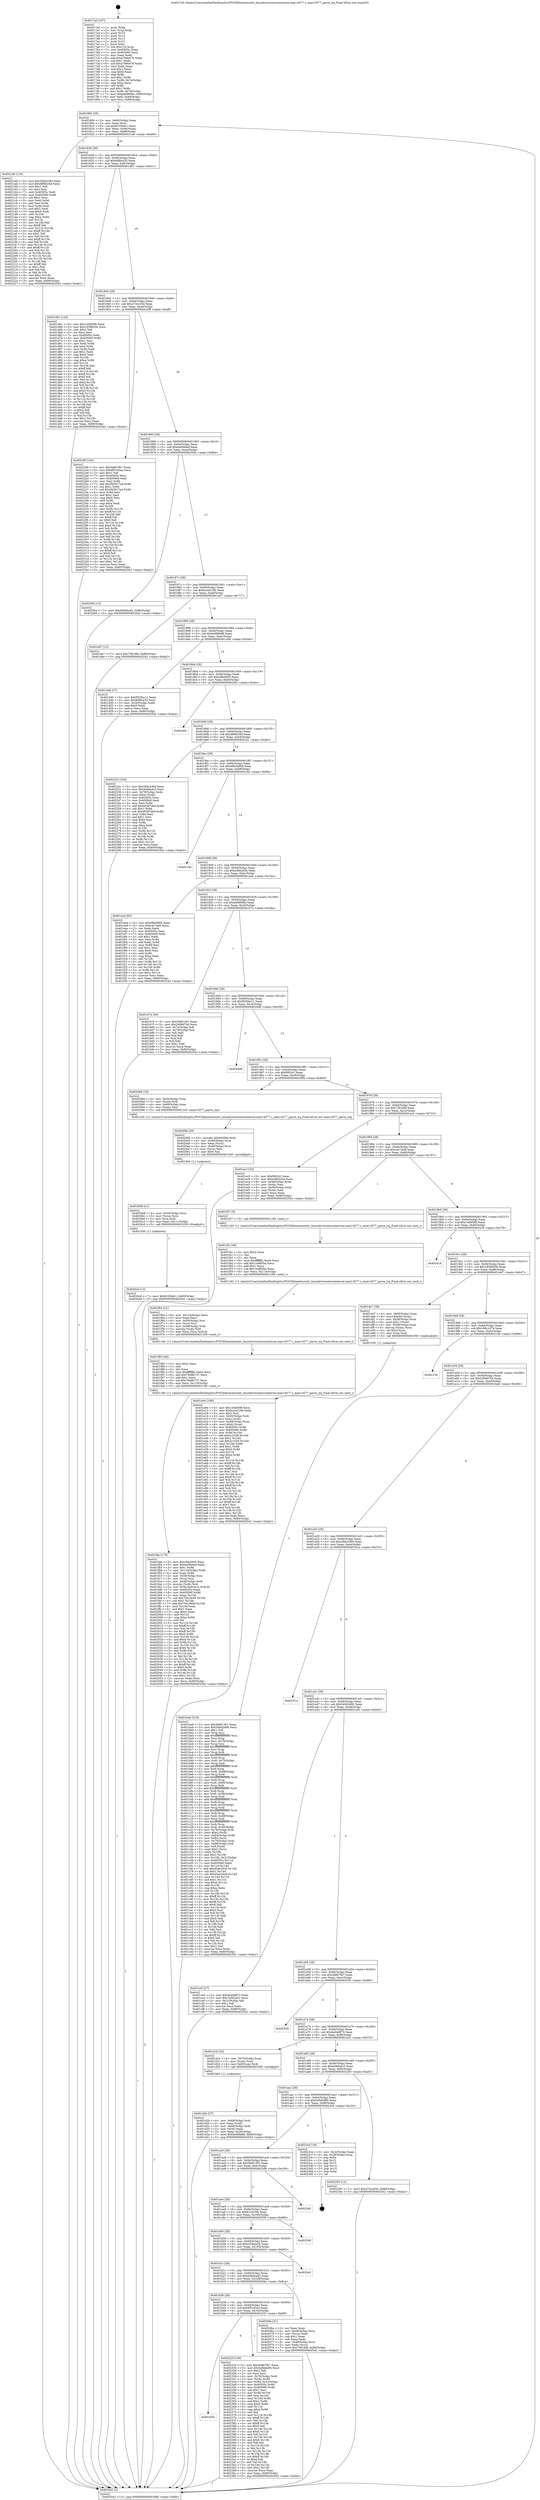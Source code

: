 digraph "0x4017a0" {
  label = "0x4017a0 (/mnt/c/Users/mathe/Desktop/tcc/POCII/binaries/extr_linuxdriversextconextcon-max14577.c_max14577_parse_irq_Final-ollvm.out::main(0))"
  labelloc = "t"
  node[shape=record]

  Entry [label="",width=0.3,height=0.3,shape=circle,fillcolor=black,style=filled]
  "0x40180b" [label="{
     0x40180b [29]\l
     | [instrs]\l
     &nbsp;&nbsp;0x40180b \<+3\>: mov -0x80(%rbp),%eax\l
     &nbsp;&nbsp;0x40180e \<+2\>: mov %eax,%ecx\l
     &nbsp;&nbsp;0x401810 \<+6\>: sub $0x8105afc1,%ecx\l
     &nbsp;&nbsp;0x401816 \<+6\>: mov %eax,-0x94(%rbp)\l
     &nbsp;&nbsp;0x40181c \<+6\>: mov %ecx,-0x98(%rbp)\l
     &nbsp;&nbsp;0x401822 \<+6\>: je 00000000004021a6 \<main+0xa06\>\l
  }"]
  "0x4021a6" [label="{
     0x4021a6 [134]\l
     | [instrs]\l
     &nbsp;&nbsp;0x4021a6 \<+5\>: mov $0x26dc4360,%eax\l
     &nbsp;&nbsp;0x4021ab \<+5\>: mov $0xd89f2c0d,%ecx\l
     &nbsp;&nbsp;0x4021b0 \<+2\>: mov $0x1,%dl\l
     &nbsp;&nbsp;0x4021b2 \<+2\>: xor %esi,%esi\l
     &nbsp;&nbsp;0x4021b4 \<+7\>: mov 0x40505c,%edi\l
     &nbsp;&nbsp;0x4021bb \<+8\>: mov 0x405060,%r8d\l
     &nbsp;&nbsp;0x4021c3 \<+3\>: sub $0x1,%esi\l
     &nbsp;&nbsp;0x4021c6 \<+3\>: mov %edi,%r9d\l
     &nbsp;&nbsp;0x4021c9 \<+3\>: add %esi,%r9d\l
     &nbsp;&nbsp;0x4021cc \<+4\>: imul %r9d,%edi\l
     &nbsp;&nbsp;0x4021d0 \<+3\>: and $0x1,%edi\l
     &nbsp;&nbsp;0x4021d3 \<+3\>: cmp $0x0,%edi\l
     &nbsp;&nbsp;0x4021d6 \<+4\>: sete %r10b\l
     &nbsp;&nbsp;0x4021da \<+4\>: cmp $0xa,%r8d\l
     &nbsp;&nbsp;0x4021de \<+4\>: setl %r11b\l
     &nbsp;&nbsp;0x4021e2 \<+3\>: mov %r10b,%bl\l
     &nbsp;&nbsp;0x4021e5 \<+3\>: xor $0xff,%bl\l
     &nbsp;&nbsp;0x4021e8 \<+3\>: mov %r11b,%r14b\l
     &nbsp;&nbsp;0x4021eb \<+4\>: xor $0xff,%r14b\l
     &nbsp;&nbsp;0x4021ef \<+3\>: xor $0x1,%dl\l
     &nbsp;&nbsp;0x4021f2 \<+3\>: mov %bl,%r15b\l
     &nbsp;&nbsp;0x4021f5 \<+4\>: and $0xff,%r15b\l
     &nbsp;&nbsp;0x4021f9 \<+3\>: and %dl,%r10b\l
     &nbsp;&nbsp;0x4021fc \<+3\>: mov %r14b,%r12b\l
     &nbsp;&nbsp;0x4021ff \<+4\>: and $0xff,%r12b\l
     &nbsp;&nbsp;0x402203 \<+3\>: and %dl,%r11b\l
     &nbsp;&nbsp;0x402206 \<+3\>: or %r10b,%r15b\l
     &nbsp;&nbsp;0x402209 \<+3\>: or %r11b,%r12b\l
     &nbsp;&nbsp;0x40220c \<+3\>: xor %r12b,%r15b\l
     &nbsp;&nbsp;0x40220f \<+3\>: or %r14b,%bl\l
     &nbsp;&nbsp;0x402212 \<+3\>: xor $0xff,%bl\l
     &nbsp;&nbsp;0x402215 \<+3\>: or $0x1,%dl\l
     &nbsp;&nbsp;0x402218 \<+2\>: and %dl,%bl\l
     &nbsp;&nbsp;0x40221a \<+3\>: or %bl,%r15b\l
     &nbsp;&nbsp;0x40221d \<+4\>: test $0x1,%r15b\l
     &nbsp;&nbsp;0x402221 \<+3\>: cmovne %ecx,%eax\l
     &nbsp;&nbsp;0x402224 \<+3\>: mov %eax,-0x80(%rbp)\l
     &nbsp;&nbsp;0x402227 \<+5\>: jmp 0000000000402542 \<main+0xda2\>\l
  }"]
  "0x401828" [label="{
     0x401828 [28]\l
     | [instrs]\l
     &nbsp;&nbsp;0x401828 \<+5\>: jmp 000000000040182d \<main+0x8d\>\l
     &nbsp;&nbsp;0x40182d \<+6\>: mov -0x94(%rbp),%eax\l
     &nbsp;&nbsp;0x401833 \<+5\>: sub $0x8d6fca30,%eax\l
     &nbsp;&nbsp;0x401838 \<+6\>: mov %eax,-0x9c(%rbp)\l
     &nbsp;&nbsp;0x40183e \<+6\>: je 0000000000401d61 \<main+0x5c1\>\l
  }"]
  Exit [label="",width=0.3,height=0.3,shape=circle,fillcolor=black,style=filled,peripheries=2]
  "0x401d61" [label="{
     0x401d61 [134]\l
     | [instrs]\l
     &nbsp;&nbsp;0x401d61 \<+5\>: mov $0x144bf3f9,%eax\l
     &nbsp;&nbsp;0x401d66 \<+5\>: mov $0x1939825b,%ecx\l
     &nbsp;&nbsp;0x401d6b \<+2\>: mov $0x1,%dl\l
     &nbsp;&nbsp;0x401d6d \<+2\>: xor %esi,%esi\l
     &nbsp;&nbsp;0x401d6f \<+7\>: mov 0x40505c,%edi\l
     &nbsp;&nbsp;0x401d76 \<+8\>: mov 0x405060,%r8d\l
     &nbsp;&nbsp;0x401d7e \<+3\>: sub $0x1,%esi\l
     &nbsp;&nbsp;0x401d81 \<+3\>: mov %edi,%r9d\l
     &nbsp;&nbsp;0x401d84 \<+3\>: add %esi,%r9d\l
     &nbsp;&nbsp;0x401d87 \<+4\>: imul %r9d,%edi\l
     &nbsp;&nbsp;0x401d8b \<+3\>: and $0x1,%edi\l
     &nbsp;&nbsp;0x401d8e \<+3\>: cmp $0x0,%edi\l
     &nbsp;&nbsp;0x401d91 \<+4\>: sete %r10b\l
     &nbsp;&nbsp;0x401d95 \<+4\>: cmp $0xa,%r8d\l
     &nbsp;&nbsp;0x401d99 \<+4\>: setl %r11b\l
     &nbsp;&nbsp;0x401d9d \<+3\>: mov %r10b,%bl\l
     &nbsp;&nbsp;0x401da0 \<+3\>: xor $0xff,%bl\l
     &nbsp;&nbsp;0x401da3 \<+3\>: mov %r11b,%r14b\l
     &nbsp;&nbsp;0x401da6 \<+4\>: xor $0xff,%r14b\l
     &nbsp;&nbsp;0x401daa \<+3\>: xor $0x0,%dl\l
     &nbsp;&nbsp;0x401dad \<+3\>: mov %bl,%r15b\l
     &nbsp;&nbsp;0x401db0 \<+4\>: and $0x0,%r15b\l
     &nbsp;&nbsp;0x401db4 \<+3\>: and %dl,%r10b\l
     &nbsp;&nbsp;0x401db7 \<+3\>: mov %r14b,%r12b\l
     &nbsp;&nbsp;0x401dba \<+4\>: and $0x0,%r12b\l
     &nbsp;&nbsp;0x401dbe \<+3\>: and %dl,%r11b\l
     &nbsp;&nbsp;0x401dc1 \<+3\>: or %r10b,%r15b\l
     &nbsp;&nbsp;0x401dc4 \<+3\>: or %r11b,%r12b\l
     &nbsp;&nbsp;0x401dc7 \<+3\>: xor %r12b,%r15b\l
     &nbsp;&nbsp;0x401dca \<+3\>: or %r14b,%bl\l
     &nbsp;&nbsp;0x401dcd \<+3\>: xor $0xff,%bl\l
     &nbsp;&nbsp;0x401dd0 \<+3\>: or $0x0,%dl\l
     &nbsp;&nbsp;0x401dd3 \<+2\>: and %dl,%bl\l
     &nbsp;&nbsp;0x401dd5 \<+3\>: or %bl,%r15b\l
     &nbsp;&nbsp;0x401dd8 \<+4\>: test $0x1,%r15b\l
     &nbsp;&nbsp;0x401ddc \<+3\>: cmovne %ecx,%eax\l
     &nbsp;&nbsp;0x401ddf \<+3\>: mov %eax,-0x80(%rbp)\l
     &nbsp;&nbsp;0x401de2 \<+5\>: jmp 0000000000402542 \<main+0xda2\>\l
  }"]
  "0x401844" [label="{
     0x401844 [28]\l
     | [instrs]\l
     &nbsp;&nbsp;0x401844 \<+5\>: jmp 0000000000401849 \<main+0xa9\>\l
     &nbsp;&nbsp;0x401849 \<+6\>: mov -0x94(%rbp),%eax\l
     &nbsp;&nbsp;0x40184f \<+5\>: sub $0xa73ce45d,%eax\l
     &nbsp;&nbsp;0x401854 \<+6\>: mov %eax,-0xa0(%rbp)\l
     &nbsp;&nbsp;0x40185a \<+6\>: je 000000000040229f \<main+0xaff\>\l
  }"]
  "0x401b54" [label="{
     0x401b54\l
  }", style=dashed]
  "0x40229f" [label="{
     0x40229f [144]\l
     | [instrs]\l
     &nbsp;&nbsp;0x40229f \<+5\>: mov $0x3b8b7fb7,%eax\l
     &nbsp;&nbsp;0x4022a4 \<+5\>: mov $0x6f5192ea,%ecx\l
     &nbsp;&nbsp;0x4022a9 \<+2\>: mov $0x1,%dl\l
     &nbsp;&nbsp;0x4022ab \<+7\>: mov 0x40505c,%esi\l
     &nbsp;&nbsp;0x4022b2 \<+7\>: mov 0x405060,%edi\l
     &nbsp;&nbsp;0x4022b9 \<+3\>: mov %esi,%r8d\l
     &nbsp;&nbsp;0x4022bc \<+7\>: add $0x5b5617a4,%r8d\l
     &nbsp;&nbsp;0x4022c3 \<+4\>: sub $0x1,%r8d\l
     &nbsp;&nbsp;0x4022c7 \<+7\>: sub $0x5b5617a4,%r8d\l
     &nbsp;&nbsp;0x4022ce \<+4\>: imul %r8d,%esi\l
     &nbsp;&nbsp;0x4022d2 \<+3\>: and $0x1,%esi\l
     &nbsp;&nbsp;0x4022d5 \<+3\>: cmp $0x0,%esi\l
     &nbsp;&nbsp;0x4022d8 \<+4\>: sete %r9b\l
     &nbsp;&nbsp;0x4022dc \<+3\>: cmp $0xa,%edi\l
     &nbsp;&nbsp;0x4022df \<+4\>: setl %r10b\l
     &nbsp;&nbsp;0x4022e3 \<+3\>: mov %r9b,%r11b\l
     &nbsp;&nbsp;0x4022e6 \<+4\>: xor $0xff,%r11b\l
     &nbsp;&nbsp;0x4022ea \<+3\>: mov %r10b,%bl\l
     &nbsp;&nbsp;0x4022ed \<+3\>: xor $0xff,%bl\l
     &nbsp;&nbsp;0x4022f0 \<+3\>: xor $0x0,%dl\l
     &nbsp;&nbsp;0x4022f3 \<+3\>: mov %r11b,%r14b\l
     &nbsp;&nbsp;0x4022f6 \<+4\>: and $0x0,%r14b\l
     &nbsp;&nbsp;0x4022fa \<+3\>: and %dl,%r9b\l
     &nbsp;&nbsp;0x4022fd \<+3\>: mov %bl,%r15b\l
     &nbsp;&nbsp;0x402300 \<+4\>: and $0x0,%r15b\l
     &nbsp;&nbsp;0x402304 \<+3\>: and %dl,%r10b\l
     &nbsp;&nbsp;0x402307 \<+3\>: or %r9b,%r14b\l
     &nbsp;&nbsp;0x40230a \<+3\>: or %r10b,%r15b\l
     &nbsp;&nbsp;0x40230d \<+3\>: xor %r15b,%r14b\l
     &nbsp;&nbsp;0x402310 \<+3\>: or %bl,%r11b\l
     &nbsp;&nbsp;0x402313 \<+4\>: xor $0xff,%r11b\l
     &nbsp;&nbsp;0x402317 \<+3\>: or $0x0,%dl\l
     &nbsp;&nbsp;0x40231a \<+3\>: and %dl,%r11b\l
     &nbsp;&nbsp;0x40231d \<+3\>: or %r11b,%r14b\l
     &nbsp;&nbsp;0x402320 \<+4\>: test $0x1,%r14b\l
     &nbsp;&nbsp;0x402324 \<+3\>: cmovne %ecx,%eax\l
     &nbsp;&nbsp;0x402327 \<+3\>: mov %eax,-0x80(%rbp)\l
     &nbsp;&nbsp;0x40232a \<+5\>: jmp 0000000000402542 \<main+0xda2\>\l
  }"]
  "0x401860" [label="{
     0x401860 [28]\l
     | [instrs]\l
     &nbsp;&nbsp;0x401860 \<+5\>: jmp 0000000000401865 \<main+0xc5\>\l
     &nbsp;&nbsp;0x401865 \<+6\>: mov -0x94(%rbp),%eax\l
     &nbsp;&nbsp;0x40186b \<+5\>: sub $0xb406b6ef,%eax\l
     &nbsp;&nbsp;0x401870 \<+6\>: mov %eax,-0xa4(%rbp)\l
     &nbsp;&nbsp;0x401876 \<+6\>: je 000000000040205e \<main+0x8be\>\l
  }"]
  "0x40232f" [label="{
     0x40232f [149]\l
     | [instrs]\l
     &nbsp;&nbsp;0x40232f \<+5\>: mov $0x3b8b7fb7,%eax\l
     &nbsp;&nbsp;0x402334 \<+5\>: mov $0x5a9ded86,%ecx\l
     &nbsp;&nbsp;0x402339 \<+2\>: mov $0x1,%dl\l
     &nbsp;&nbsp;0x40233b \<+2\>: xor %esi,%esi\l
     &nbsp;&nbsp;0x40233d \<+4\>: mov -0x78(%rbp),%rdi\l
     &nbsp;&nbsp;0x402341 \<+3\>: mov (%rdi),%r8d\l
     &nbsp;&nbsp;0x402344 \<+4\>: mov %r8d,-0x2c(%rbp)\l
     &nbsp;&nbsp;0x402348 \<+8\>: mov 0x40505c,%r8d\l
     &nbsp;&nbsp;0x402350 \<+8\>: mov 0x405060,%r9d\l
     &nbsp;&nbsp;0x402358 \<+3\>: sub $0x1,%esi\l
     &nbsp;&nbsp;0x40235b \<+3\>: mov %r8d,%r10d\l
     &nbsp;&nbsp;0x40235e \<+3\>: add %esi,%r10d\l
     &nbsp;&nbsp;0x402361 \<+4\>: imul %r10d,%r8d\l
     &nbsp;&nbsp;0x402365 \<+4\>: and $0x1,%r8d\l
     &nbsp;&nbsp;0x402369 \<+4\>: cmp $0x0,%r8d\l
     &nbsp;&nbsp;0x40236d \<+4\>: sete %r11b\l
     &nbsp;&nbsp;0x402371 \<+4\>: cmp $0xa,%r9d\l
     &nbsp;&nbsp;0x402375 \<+3\>: setl %bl\l
     &nbsp;&nbsp;0x402378 \<+3\>: mov %r11b,%r14b\l
     &nbsp;&nbsp;0x40237b \<+4\>: xor $0xff,%r14b\l
     &nbsp;&nbsp;0x40237f \<+3\>: mov %bl,%r15b\l
     &nbsp;&nbsp;0x402382 \<+4\>: xor $0xff,%r15b\l
     &nbsp;&nbsp;0x402386 \<+3\>: xor $0x0,%dl\l
     &nbsp;&nbsp;0x402389 \<+3\>: mov %r14b,%r12b\l
     &nbsp;&nbsp;0x40238c \<+4\>: and $0x0,%r12b\l
     &nbsp;&nbsp;0x402390 \<+3\>: and %dl,%r11b\l
     &nbsp;&nbsp;0x402393 \<+3\>: mov %r15b,%r13b\l
     &nbsp;&nbsp;0x402396 \<+4\>: and $0x0,%r13b\l
     &nbsp;&nbsp;0x40239a \<+2\>: and %dl,%bl\l
     &nbsp;&nbsp;0x40239c \<+3\>: or %r11b,%r12b\l
     &nbsp;&nbsp;0x40239f \<+3\>: or %bl,%r13b\l
     &nbsp;&nbsp;0x4023a2 \<+3\>: xor %r13b,%r12b\l
     &nbsp;&nbsp;0x4023a5 \<+3\>: or %r15b,%r14b\l
     &nbsp;&nbsp;0x4023a8 \<+4\>: xor $0xff,%r14b\l
     &nbsp;&nbsp;0x4023ac \<+3\>: or $0x0,%dl\l
     &nbsp;&nbsp;0x4023af \<+3\>: and %dl,%r14b\l
     &nbsp;&nbsp;0x4023b2 \<+3\>: or %r14b,%r12b\l
     &nbsp;&nbsp;0x4023b5 \<+4\>: test $0x1,%r12b\l
     &nbsp;&nbsp;0x4023b9 \<+3\>: cmovne %ecx,%eax\l
     &nbsp;&nbsp;0x4023bc \<+3\>: mov %eax,-0x80(%rbp)\l
     &nbsp;&nbsp;0x4023bf \<+5\>: jmp 0000000000402542 \<main+0xda2\>\l
  }"]
  "0x40205e" [label="{
     0x40205e [12]\l
     | [instrs]\l
     &nbsp;&nbsp;0x40205e \<+7\>: movl $0x656bba45,-0x80(%rbp)\l
     &nbsp;&nbsp;0x402065 \<+5\>: jmp 0000000000402542 \<main+0xda2\>\l
  }"]
  "0x40187c" [label="{
     0x40187c [28]\l
     | [instrs]\l
     &nbsp;&nbsp;0x40187c \<+5\>: jmp 0000000000401881 \<main+0xe1\>\l
     &nbsp;&nbsp;0x401881 \<+6\>: mov -0x94(%rbp),%eax\l
     &nbsp;&nbsp;0x401887 \<+5\>: sub $0xbce4216b,%eax\l
     &nbsp;&nbsp;0x40188c \<+6\>: mov %eax,-0xa8(%rbp)\l
     &nbsp;&nbsp;0x401892 \<+6\>: je 0000000000401eb7 \<main+0x717\>\l
  }"]
  "0x4020cd" [label="{
     0x4020cd [12]\l
     | [instrs]\l
     &nbsp;&nbsp;0x4020cd \<+7\>: movl $0x8105afc1,-0x80(%rbp)\l
     &nbsp;&nbsp;0x4020d4 \<+5\>: jmp 0000000000402542 \<main+0xda2\>\l
  }"]
  "0x401eb7" [label="{
     0x401eb7 [12]\l
     | [instrs]\l
     &nbsp;&nbsp;0x401eb7 \<+7\>: movl $0x73816fd,-0x80(%rbp)\l
     &nbsp;&nbsp;0x401ebe \<+5\>: jmp 0000000000402542 \<main+0xda2\>\l
  }"]
  "0x401898" [label="{
     0x401898 [28]\l
     | [instrs]\l
     &nbsp;&nbsp;0x401898 \<+5\>: jmp 000000000040189d \<main+0xfd\>\l
     &nbsp;&nbsp;0x40189d \<+6\>: mov -0x94(%rbp),%eax\l
     &nbsp;&nbsp;0x4018a3 \<+5\>: sub $0xbe08fa88,%eax\l
     &nbsp;&nbsp;0x4018a8 \<+6\>: mov %eax,-0xac(%rbp)\l
     &nbsp;&nbsp;0x4018ae \<+6\>: je 0000000000401d46 \<main+0x5a6\>\l
  }"]
  "0x4020b8" [label="{
     0x4020b8 [21]\l
     | [instrs]\l
     &nbsp;&nbsp;0x4020b8 \<+4\>: mov -0x50(%rbp),%rcx\l
     &nbsp;&nbsp;0x4020bc \<+3\>: mov (%rcx),%rcx\l
     &nbsp;&nbsp;0x4020bf \<+3\>: mov %rcx,%rdi\l
     &nbsp;&nbsp;0x4020c2 \<+6\>: mov %eax,-0x11c(%rbp)\l
     &nbsp;&nbsp;0x4020c8 \<+5\>: call 0000000000401030 \<free@plt\>\l
     | [calls]\l
     &nbsp;&nbsp;0x401030 \{1\} (unknown)\l
  }"]
  "0x401d46" [label="{
     0x401d46 [27]\l
     | [instrs]\l
     &nbsp;&nbsp;0x401d46 \<+5\>: mov $0xf503ba11,%eax\l
     &nbsp;&nbsp;0x401d4b \<+5\>: mov $0x8d6fca30,%ecx\l
     &nbsp;&nbsp;0x401d50 \<+3\>: mov -0x30(%rbp),%edx\l
     &nbsp;&nbsp;0x401d53 \<+3\>: cmp $0x0,%edx\l
     &nbsp;&nbsp;0x401d56 \<+3\>: cmove %ecx,%eax\l
     &nbsp;&nbsp;0x401d59 \<+3\>: mov %eax,-0x80(%rbp)\l
     &nbsp;&nbsp;0x401d5c \<+5\>: jmp 0000000000402542 \<main+0xda2\>\l
  }"]
  "0x4018b4" [label="{
     0x4018b4 [28]\l
     | [instrs]\l
     &nbsp;&nbsp;0x4018b4 \<+5\>: jmp 00000000004018b9 \<main+0x119\>\l
     &nbsp;&nbsp;0x4018b9 \<+6\>: mov -0x94(%rbp),%eax\l
     &nbsp;&nbsp;0x4018bf \<+5\>: sub $0xcf9a5805,%eax\l
     &nbsp;&nbsp;0x4018c4 \<+6\>: mov %eax,-0xb0(%rbp)\l
     &nbsp;&nbsp;0x4018ca \<+6\>: je 000000000040245c \<main+0xcbc\>\l
  }"]
  "0x40209b" [label="{
     0x40209b [29]\l
     | [instrs]\l
     &nbsp;&nbsp;0x40209b \<+10\>: movabs $0x4030b6,%rdi\l
     &nbsp;&nbsp;0x4020a5 \<+4\>: mov -0x40(%rbp),%rcx\l
     &nbsp;&nbsp;0x4020a9 \<+2\>: mov %eax,(%rcx)\l
     &nbsp;&nbsp;0x4020ab \<+4\>: mov -0x40(%rbp),%rcx\l
     &nbsp;&nbsp;0x4020af \<+2\>: mov (%rcx),%esi\l
     &nbsp;&nbsp;0x4020b1 \<+2\>: mov $0x0,%al\l
     &nbsp;&nbsp;0x4020b3 \<+5\>: call 0000000000401040 \<printf@plt\>\l
     | [calls]\l
     &nbsp;&nbsp;0x401040 \{1\} (unknown)\l
  }"]
  "0x40245c" [label="{
     0x40245c\l
  }", style=dashed]
  "0x4018d0" [label="{
     0x4018d0 [28]\l
     | [instrs]\l
     &nbsp;&nbsp;0x4018d0 \<+5\>: jmp 00000000004018d5 \<main+0x135\>\l
     &nbsp;&nbsp;0x4018d5 \<+6\>: mov -0x94(%rbp),%eax\l
     &nbsp;&nbsp;0x4018db \<+5\>: sub $0xd89f2c0d,%eax\l
     &nbsp;&nbsp;0x4018e0 \<+6\>: mov %eax,-0xb4(%rbp)\l
     &nbsp;&nbsp;0x4018e6 \<+6\>: je 000000000040222c \<main+0xa8c\>\l
  }"]
  "0x401b38" [label="{
     0x401b38 [28]\l
     | [instrs]\l
     &nbsp;&nbsp;0x401b38 \<+5\>: jmp 0000000000401b3d \<main+0x39d\>\l
     &nbsp;&nbsp;0x401b3d \<+6\>: mov -0x94(%rbp),%eax\l
     &nbsp;&nbsp;0x401b43 \<+5\>: sub $0x6f5192ea,%eax\l
     &nbsp;&nbsp;0x401b48 \<+6\>: mov %eax,-0x10c(%rbp)\l
     &nbsp;&nbsp;0x401b4e \<+6\>: je 000000000040232f \<main+0xb8f\>\l
  }"]
  "0x40222c" [label="{
     0x40222c [103]\l
     | [instrs]\l
     &nbsp;&nbsp;0x40222c \<+5\>: mov $0x26dc4360,%eax\l
     &nbsp;&nbsp;0x402231 \<+5\>: mov $0x4e9da4c3,%ecx\l
     &nbsp;&nbsp;0x402236 \<+4\>: mov -0x78(%rbp),%rdx\l
     &nbsp;&nbsp;0x40223a \<+6\>: movl $0x0,(%rdx)\l
     &nbsp;&nbsp;0x402240 \<+7\>: mov 0x40505c,%esi\l
     &nbsp;&nbsp;0x402247 \<+7\>: mov 0x405060,%edi\l
     &nbsp;&nbsp;0x40224e \<+3\>: mov %esi,%r8d\l
     &nbsp;&nbsp;0x402251 \<+7\>: add $0xb9397ab9,%r8d\l
     &nbsp;&nbsp;0x402258 \<+4\>: sub $0x1,%r8d\l
     &nbsp;&nbsp;0x40225c \<+7\>: sub $0xb9397ab9,%r8d\l
     &nbsp;&nbsp;0x402263 \<+4\>: imul %r8d,%esi\l
     &nbsp;&nbsp;0x402267 \<+3\>: and $0x1,%esi\l
     &nbsp;&nbsp;0x40226a \<+3\>: cmp $0x0,%esi\l
     &nbsp;&nbsp;0x40226d \<+4\>: sete %r9b\l
     &nbsp;&nbsp;0x402271 \<+3\>: cmp $0xa,%edi\l
     &nbsp;&nbsp;0x402274 \<+4\>: setl %r10b\l
     &nbsp;&nbsp;0x402278 \<+3\>: mov %r9b,%r11b\l
     &nbsp;&nbsp;0x40227b \<+3\>: and %r10b,%r11b\l
     &nbsp;&nbsp;0x40227e \<+3\>: xor %r10b,%r9b\l
     &nbsp;&nbsp;0x402281 \<+3\>: or %r9b,%r11b\l
     &nbsp;&nbsp;0x402284 \<+4\>: test $0x1,%r11b\l
     &nbsp;&nbsp;0x402288 \<+3\>: cmovne %ecx,%eax\l
     &nbsp;&nbsp;0x40228b \<+3\>: mov %eax,-0x80(%rbp)\l
     &nbsp;&nbsp;0x40228e \<+5\>: jmp 0000000000402542 \<main+0xda2\>\l
  }"]
  "0x4018ec" [label="{
     0x4018ec [28]\l
     | [instrs]\l
     &nbsp;&nbsp;0x4018ec \<+5\>: jmp 00000000004018f1 \<main+0x151\>\l
     &nbsp;&nbsp;0x4018f1 \<+6\>: mov -0x94(%rbp),%eax\l
     &nbsp;&nbsp;0x4018f7 \<+5\>: sub $0xd963489d,%eax\l
     &nbsp;&nbsp;0x4018fc \<+6\>: mov %eax,-0xb8(%rbp)\l
     &nbsp;&nbsp;0x401902 \<+6\>: je 000000000040219a \<main+0x9fa\>\l
  }"]
  "0x40206a" [label="{
     0x40206a [31]\l
     | [instrs]\l
     &nbsp;&nbsp;0x40206a \<+2\>: xor %eax,%eax\l
     &nbsp;&nbsp;0x40206c \<+4\>: mov -0x48(%rbp),%rcx\l
     &nbsp;&nbsp;0x402070 \<+2\>: mov (%rcx),%edx\l
     &nbsp;&nbsp;0x402072 \<+3\>: sub $0x1,%eax\l
     &nbsp;&nbsp;0x402075 \<+2\>: sub %eax,%edx\l
     &nbsp;&nbsp;0x402077 \<+4\>: mov -0x48(%rbp),%rcx\l
     &nbsp;&nbsp;0x40207b \<+2\>: mov %edx,(%rcx)\l
     &nbsp;&nbsp;0x40207d \<+7\>: movl $0x73816fd,-0x80(%rbp)\l
     &nbsp;&nbsp;0x402084 \<+5\>: jmp 0000000000402542 \<main+0xda2\>\l
  }"]
  "0x40219a" [label="{
     0x40219a\l
  }", style=dashed]
  "0x401908" [label="{
     0x401908 [28]\l
     | [instrs]\l
     &nbsp;&nbsp;0x401908 \<+5\>: jmp 000000000040190d \<main+0x16d\>\l
     &nbsp;&nbsp;0x40190d \<+6\>: mov -0x94(%rbp),%eax\l
     &nbsp;&nbsp;0x401913 \<+5\>: sub $0xe46b2e3e,%eax\l
     &nbsp;&nbsp;0x401918 \<+6\>: mov %eax,-0xbc(%rbp)\l
     &nbsp;&nbsp;0x40191e \<+6\>: je 0000000000401ee4 \<main+0x744\>\l
  }"]
  "0x401b1c" [label="{
     0x401b1c [28]\l
     | [instrs]\l
     &nbsp;&nbsp;0x401b1c \<+5\>: jmp 0000000000401b21 \<main+0x381\>\l
     &nbsp;&nbsp;0x401b21 \<+6\>: mov -0x94(%rbp),%eax\l
     &nbsp;&nbsp;0x401b27 \<+5\>: sub $0x656bba45,%eax\l
     &nbsp;&nbsp;0x401b2c \<+6\>: mov %eax,-0x108(%rbp)\l
     &nbsp;&nbsp;0x401b32 \<+6\>: je 000000000040206a \<main+0x8ca\>\l
  }"]
  "0x401ee4" [label="{
     0x401ee4 [83]\l
     | [instrs]\l
     &nbsp;&nbsp;0x401ee4 \<+5\>: mov $0xcf9a5805,%eax\l
     &nbsp;&nbsp;0x401ee9 \<+5\>: mov $0xc4c74d9,%ecx\l
     &nbsp;&nbsp;0x401eee \<+2\>: xor %edx,%edx\l
     &nbsp;&nbsp;0x401ef0 \<+7\>: mov 0x40505c,%esi\l
     &nbsp;&nbsp;0x401ef7 \<+7\>: mov 0x405060,%edi\l
     &nbsp;&nbsp;0x401efe \<+3\>: sub $0x1,%edx\l
     &nbsp;&nbsp;0x401f01 \<+3\>: mov %esi,%r8d\l
     &nbsp;&nbsp;0x401f04 \<+3\>: add %edx,%r8d\l
     &nbsp;&nbsp;0x401f07 \<+4\>: imul %r8d,%esi\l
     &nbsp;&nbsp;0x401f0b \<+3\>: and $0x1,%esi\l
     &nbsp;&nbsp;0x401f0e \<+3\>: cmp $0x0,%esi\l
     &nbsp;&nbsp;0x401f11 \<+4\>: sete %r9b\l
     &nbsp;&nbsp;0x401f15 \<+3\>: cmp $0xa,%edi\l
     &nbsp;&nbsp;0x401f18 \<+4\>: setl %r10b\l
     &nbsp;&nbsp;0x401f1c \<+3\>: mov %r9b,%r11b\l
     &nbsp;&nbsp;0x401f1f \<+3\>: and %r10b,%r11b\l
     &nbsp;&nbsp;0x401f22 \<+3\>: xor %r10b,%r9b\l
     &nbsp;&nbsp;0x401f25 \<+3\>: or %r9b,%r11b\l
     &nbsp;&nbsp;0x401f28 \<+4\>: test $0x1,%r11b\l
     &nbsp;&nbsp;0x401f2c \<+3\>: cmovne %ecx,%eax\l
     &nbsp;&nbsp;0x401f2f \<+3\>: mov %eax,-0x80(%rbp)\l
     &nbsp;&nbsp;0x401f32 \<+5\>: jmp 0000000000402542 \<main+0xda2\>\l
  }"]
  "0x401924" [label="{
     0x401924 [28]\l
     | [instrs]\l
     &nbsp;&nbsp;0x401924 \<+5\>: jmp 0000000000401929 \<main+0x189\>\l
     &nbsp;&nbsp;0x401929 \<+6\>: mov -0x94(%rbp),%eax\l
     &nbsp;&nbsp;0x40192f \<+5\>: sub $0xe6d90f6e,%eax\l
     &nbsp;&nbsp;0x401934 \<+6\>: mov %eax,-0xc0(%rbp)\l
     &nbsp;&nbsp;0x40193a \<+6\>: je 0000000000401b7a \<main+0x3da\>\l
  }"]
  "0x4020e5" [label="{
     0x4020e5\l
  }", style=dashed]
  "0x401b7a" [label="{
     0x401b7a [44]\l
     | [instrs]\l
     &nbsp;&nbsp;0x401b7a \<+5\>: mov $0x5b8f1391,%eax\l
     &nbsp;&nbsp;0x401b7f \<+5\>: mov $0x2499d7b4,%ecx\l
     &nbsp;&nbsp;0x401b84 \<+3\>: mov -0x7a(%rbp),%dl\l
     &nbsp;&nbsp;0x401b87 \<+4\>: mov -0x79(%rbp),%sil\l
     &nbsp;&nbsp;0x401b8b \<+3\>: mov %dl,%dil\l
     &nbsp;&nbsp;0x401b8e \<+3\>: and %sil,%dil\l
     &nbsp;&nbsp;0x401b91 \<+3\>: xor %sil,%dl\l
     &nbsp;&nbsp;0x401b94 \<+3\>: or %dl,%dil\l
     &nbsp;&nbsp;0x401b97 \<+4\>: test $0x1,%dil\l
     &nbsp;&nbsp;0x401b9b \<+3\>: cmovne %ecx,%eax\l
     &nbsp;&nbsp;0x401b9e \<+3\>: mov %eax,-0x80(%rbp)\l
     &nbsp;&nbsp;0x401ba1 \<+5\>: jmp 0000000000402542 \<main+0xda2\>\l
  }"]
  "0x401940" [label="{
     0x401940 [28]\l
     | [instrs]\l
     &nbsp;&nbsp;0x401940 \<+5\>: jmp 0000000000401945 \<main+0x1a5\>\l
     &nbsp;&nbsp;0x401945 \<+6\>: mov -0x94(%rbp),%eax\l
     &nbsp;&nbsp;0x40194b \<+5\>: sub $0xf503ba11,%eax\l
     &nbsp;&nbsp;0x401950 \<+6\>: mov %eax,-0xc4(%rbp)\l
     &nbsp;&nbsp;0x401956 \<+6\>: je 00000000004020d9 \<main+0x939\>\l
  }"]
  "0x402542" [label="{
     0x402542 [5]\l
     | [instrs]\l
     &nbsp;&nbsp;0x402542 \<+5\>: jmp 000000000040180b \<main+0x6b\>\l
  }"]
  "0x4017a0" [label="{
     0x4017a0 [107]\l
     | [instrs]\l
     &nbsp;&nbsp;0x4017a0 \<+1\>: push %rbp\l
     &nbsp;&nbsp;0x4017a1 \<+3\>: mov %rsp,%rbp\l
     &nbsp;&nbsp;0x4017a4 \<+2\>: push %r15\l
     &nbsp;&nbsp;0x4017a6 \<+2\>: push %r14\l
     &nbsp;&nbsp;0x4017a8 \<+2\>: push %r13\l
     &nbsp;&nbsp;0x4017aa \<+2\>: push %r12\l
     &nbsp;&nbsp;0x4017ac \<+1\>: push %rbx\l
     &nbsp;&nbsp;0x4017ad \<+7\>: sub $0x118,%rsp\l
     &nbsp;&nbsp;0x4017b4 \<+7\>: mov 0x40505c,%eax\l
     &nbsp;&nbsp;0x4017bb \<+7\>: mov 0x405060,%ecx\l
     &nbsp;&nbsp;0x4017c2 \<+2\>: mov %eax,%edx\l
     &nbsp;&nbsp;0x4017c4 \<+6\>: add $0xa799e476,%edx\l
     &nbsp;&nbsp;0x4017ca \<+3\>: sub $0x1,%edx\l
     &nbsp;&nbsp;0x4017cd \<+6\>: sub $0xa799e476,%edx\l
     &nbsp;&nbsp;0x4017d3 \<+3\>: imul %edx,%eax\l
     &nbsp;&nbsp;0x4017d6 \<+3\>: and $0x1,%eax\l
     &nbsp;&nbsp;0x4017d9 \<+3\>: cmp $0x0,%eax\l
     &nbsp;&nbsp;0x4017dc \<+4\>: sete %r8b\l
     &nbsp;&nbsp;0x4017e0 \<+4\>: and $0x1,%r8b\l
     &nbsp;&nbsp;0x4017e4 \<+4\>: mov %r8b,-0x7a(%rbp)\l
     &nbsp;&nbsp;0x4017e8 \<+3\>: cmp $0xa,%ecx\l
     &nbsp;&nbsp;0x4017eb \<+4\>: setl %r8b\l
     &nbsp;&nbsp;0x4017ef \<+4\>: and $0x1,%r8b\l
     &nbsp;&nbsp;0x4017f3 \<+4\>: mov %r8b,-0x79(%rbp)\l
     &nbsp;&nbsp;0x4017f7 \<+7\>: movl $0xe6d90f6e,-0x80(%rbp)\l
     &nbsp;&nbsp;0x4017fe \<+6\>: mov %edi,-0x84(%rbp)\l
     &nbsp;&nbsp;0x401804 \<+7\>: mov %rsi,-0x90(%rbp)\l
  }"]
  "0x401b00" [label="{
     0x401b00 [28]\l
     | [instrs]\l
     &nbsp;&nbsp;0x401b00 \<+5\>: jmp 0000000000401b05 \<main+0x365\>\l
     &nbsp;&nbsp;0x401b05 \<+6\>: mov -0x94(%rbp),%eax\l
     &nbsp;&nbsp;0x401b0b \<+5\>: sub $0x633bea26,%eax\l
     &nbsp;&nbsp;0x401b10 \<+6\>: mov %eax,-0x104(%rbp)\l
     &nbsp;&nbsp;0x401b16 \<+6\>: je 00000000004020e5 \<main+0x945\>\l
  }"]
  "0x4020d9" [label="{
     0x4020d9\l
  }", style=dashed]
  "0x40195c" [label="{
     0x40195c [28]\l
     | [instrs]\l
     &nbsp;&nbsp;0x40195c \<+5\>: jmp 0000000000401961 \<main+0x1c1\>\l
     &nbsp;&nbsp;0x401961 \<+6\>: mov -0x94(%rbp),%eax\l
     &nbsp;&nbsp;0x401967 \<+5\>: sub $0xf09242,%eax\l
     &nbsp;&nbsp;0x40196c \<+6\>: mov %eax,-0xc8(%rbp)\l
     &nbsp;&nbsp;0x401972 \<+6\>: je 0000000000402089 \<main+0x8e9\>\l
  }"]
  "0x402509" [label="{
     0x402509\l
  }", style=dashed]
  "0x402089" [label="{
     0x402089 [18]\l
     | [instrs]\l
     &nbsp;&nbsp;0x402089 \<+4\>: mov -0x50(%rbp),%rax\l
     &nbsp;&nbsp;0x40208d \<+3\>: mov (%rax),%rdi\l
     &nbsp;&nbsp;0x402090 \<+4\>: mov -0x60(%rbp),%rax\l
     &nbsp;&nbsp;0x402094 \<+2\>: mov (%rax),%esi\l
     &nbsp;&nbsp;0x402096 \<+5\>: call 00000000004013c0 \<max14577_parse_irq\>\l
     | [calls]\l
     &nbsp;&nbsp;0x4013c0 \{1\} (/mnt/c/Users/mathe/Desktop/tcc/POCII/binaries/extr_linuxdriversextconextcon-max14577.c_max14577_parse_irq_Final-ollvm.out::max14577_parse_irq)\l
  }"]
  "0x401978" [label="{
     0x401978 [28]\l
     | [instrs]\l
     &nbsp;&nbsp;0x401978 \<+5\>: jmp 000000000040197d \<main+0x1dd\>\l
     &nbsp;&nbsp;0x40197d \<+6\>: mov -0x94(%rbp),%eax\l
     &nbsp;&nbsp;0x401983 \<+5\>: sub $0x73816fd,%eax\l
     &nbsp;&nbsp;0x401988 \<+6\>: mov %eax,-0xcc(%rbp)\l
     &nbsp;&nbsp;0x40198e \<+6\>: je 0000000000401ec3 \<main+0x723\>\l
  }"]
  "0x401ae4" [label="{
     0x401ae4 [28]\l
     | [instrs]\l
     &nbsp;&nbsp;0x401ae4 \<+5\>: jmp 0000000000401ae9 \<main+0x349\>\l
     &nbsp;&nbsp;0x401ae9 \<+6\>: mov -0x94(%rbp),%eax\l
     &nbsp;&nbsp;0x401aef \<+5\>: sub $0x61c010fc,%eax\l
     &nbsp;&nbsp;0x401af4 \<+6\>: mov %eax,-0x100(%rbp)\l
     &nbsp;&nbsp;0x401afa \<+6\>: je 0000000000402509 \<main+0xd69\>\l
  }"]
  "0x401ec3" [label="{
     0x401ec3 [33]\l
     | [instrs]\l
     &nbsp;&nbsp;0x401ec3 \<+5\>: mov $0xf09242,%eax\l
     &nbsp;&nbsp;0x401ec8 \<+5\>: mov $0xe46b2e3e,%ecx\l
     &nbsp;&nbsp;0x401ecd \<+4\>: mov -0x48(%rbp),%rdx\l
     &nbsp;&nbsp;0x401ed1 \<+2\>: mov (%rdx),%esi\l
     &nbsp;&nbsp;0x401ed3 \<+4\>: mov -0x58(%rbp),%rdx\l
     &nbsp;&nbsp;0x401ed7 \<+2\>: cmp (%rdx),%esi\l
     &nbsp;&nbsp;0x401ed9 \<+3\>: cmovl %ecx,%eax\l
     &nbsp;&nbsp;0x401edc \<+3\>: mov %eax,-0x80(%rbp)\l
     &nbsp;&nbsp;0x401edf \<+5\>: jmp 0000000000402542 \<main+0xda2\>\l
  }"]
  "0x401994" [label="{
     0x401994 [28]\l
     | [instrs]\l
     &nbsp;&nbsp;0x401994 \<+5\>: jmp 0000000000401999 \<main+0x1f9\>\l
     &nbsp;&nbsp;0x401999 \<+6\>: mov -0x94(%rbp),%eax\l
     &nbsp;&nbsp;0x40199f \<+5\>: sub $0xc4c74d9,%eax\l
     &nbsp;&nbsp;0x4019a4 \<+6\>: mov %eax,-0xd0(%rbp)\l
     &nbsp;&nbsp;0x4019aa \<+6\>: je 0000000000401f37 \<main+0x797\>\l
  }"]
  "0x4023d6" [label="{
     0x4023d6\l
  }", style=dashed]
  "0x401f37" [label="{
     0x401f37 [5]\l
     | [instrs]\l
     &nbsp;&nbsp;0x401f37 \<+5\>: call 0000000000401160 \<next_i\>\l
     | [calls]\l
     &nbsp;&nbsp;0x401160 \{1\} (/mnt/c/Users/mathe/Desktop/tcc/POCII/binaries/extr_linuxdriversextconextcon-max14577.c_max14577_parse_irq_Final-ollvm.out::next_i)\l
  }"]
  "0x4019b0" [label="{
     0x4019b0 [28]\l
     | [instrs]\l
     &nbsp;&nbsp;0x4019b0 \<+5\>: jmp 00000000004019b5 \<main+0x215\>\l
     &nbsp;&nbsp;0x4019b5 \<+6\>: mov -0x94(%rbp),%eax\l
     &nbsp;&nbsp;0x4019bb \<+5\>: sub $0x144bf3f9,%eax\l
     &nbsp;&nbsp;0x4019c0 \<+6\>: mov %eax,-0xd4(%rbp)\l
     &nbsp;&nbsp;0x4019c6 \<+6\>: je 0000000000402418 \<main+0xc78\>\l
  }"]
  "0x401ac8" [label="{
     0x401ac8 [28]\l
     | [instrs]\l
     &nbsp;&nbsp;0x401ac8 \<+5\>: jmp 0000000000401acd \<main+0x32d\>\l
     &nbsp;&nbsp;0x401acd \<+6\>: mov -0x94(%rbp),%eax\l
     &nbsp;&nbsp;0x401ad3 \<+5\>: sub $0x5b8f1391,%eax\l
     &nbsp;&nbsp;0x401ad8 \<+6\>: mov %eax,-0xfc(%rbp)\l
     &nbsp;&nbsp;0x401ade \<+6\>: je 00000000004023d6 \<main+0xc36\>\l
  }"]
  "0x402418" [label="{
     0x402418\l
  }", style=dashed]
  "0x4019cc" [label="{
     0x4019cc [28]\l
     | [instrs]\l
     &nbsp;&nbsp;0x4019cc \<+5\>: jmp 00000000004019d1 \<main+0x231\>\l
     &nbsp;&nbsp;0x4019d1 \<+6\>: mov -0x94(%rbp),%eax\l
     &nbsp;&nbsp;0x4019d7 \<+5\>: sub $0x1939825b,%eax\l
     &nbsp;&nbsp;0x4019dc \<+6\>: mov %eax,-0xd8(%rbp)\l
     &nbsp;&nbsp;0x4019e2 \<+6\>: je 0000000000401de7 \<main+0x647\>\l
  }"]
  "0x4023c4" [label="{
     0x4023c4 [18]\l
     | [instrs]\l
     &nbsp;&nbsp;0x4023c4 \<+3\>: mov -0x2c(%rbp),%eax\l
     &nbsp;&nbsp;0x4023c7 \<+4\>: lea -0x28(%rbp),%rsp\l
     &nbsp;&nbsp;0x4023cb \<+1\>: pop %rbx\l
     &nbsp;&nbsp;0x4023cc \<+2\>: pop %r12\l
     &nbsp;&nbsp;0x4023ce \<+2\>: pop %r13\l
     &nbsp;&nbsp;0x4023d0 \<+2\>: pop %r14\l
     &nbsp;&nbsp;0x4023d2 \<+2\>: pop %r15\l
     &nbsp;&nbsp;0x4023d4 \<+1\>: pop %rbp\l
     &nbsp;&nbsp;0x4023d5 \<+1\>: ret\l
  }"]
  "0x401de7" [label="{
     0x401de7 [39]\l
     | [instrs]\l
     &nbsp;&nbsp;0x401de7 \<+4\>: mov -0x60(%rbp),%rax\l
     &nbsp;&nbsp;0x401deb \<+6\>: movl $0x64,(%rax)\l
     &nbsp;&nbsp;0x401df1 \<+4\>: mov -0x58(%rbp),%rax\l
     &nbsp;&nbsp;0x401df5 \<+6\>: movl $0x1,(%rax)\l
     &nbsp;&nbsp;0x401dfb \<+4\>: mov -0x58(%rbp),%rax\l
     &nbsp;&nbsp;0x401dff \<+3\>: movslq (%rax),%rax\l
     &nbsp;&nbsp;0x401e02 \<+4\>: shl $0x3,%rax\l
     &nbsp;&nbsp;0x401e06 \<+3\>: mov %rax,%rdi\l
     &nbsp;&nbsp;0x401e09 \<+5\>: call 0000000000401050 \<malloc@plt\>\l
     | [calls]\l
     &nbsp;&nbsp;0x401050 \{1\} (unknown)\l
  }"]
  "0x4019e8" [label="{
     0x4019e8 [28]\l
     | [instrs]\l
     &nbsp;&nbsp;0x4019e8 \<+5\>: jmp 00000000004019ed \<main+0x24d\>\l
     &nbsp;&nbsp;0x4019ed \<+6\>: mov -0x94(%rbp),%eax\l
     &nbsp;&nbsp;0x4019f3 \<+5\>: sub $0x196c1d74,%eax\l
     &nbsp;&nbsp;0x4019f8 \<+6\>: mov %eax,-0xdc(%rbp)\l
     &nbsp;&nbsp;0x4019fe \<+6\>: je 000000000040213d \<main+0x99d\>\l
  }"]
  "0x401aac" [label="{
     0x401aac [28]\l
     | [instrs]\l
     &nbsp;&nbsp;0x401aac \<+5\>: jmp 0000000000401ab1 \<main+0x311\>\l
     &nbsp;&nbsp;0x401ab1 \<+6\>: mov -0x94(%rbp),%eax\l
     &nbsp;&nbsp;0x401ab7 \<+5\>: sub $0x5a9ded86,%eax\l
     &nbsp;&nbsp;0x401abc \<+6\>: mov %eax,-0xf8(%rbp)\l
     &nbsp;&nbsp;0x401ac2 \<+6\>: je 00000000004023c4 \<main+0xc24\>\l
  }"]
  "0x40213d" [label="{
     0x40213d\l
  }", style=dashed]
  "0x401a04" [label="{
     0x401a04 [28]\l
     | [instrs]\l
     &nbsp;&nbsp;0x401a04 \<+5\>: jmp 0000000000401a09 \<main+0x269\>\l
     &nbsp;&nbsp;0x401a09 \<+6\>: mov -0x94(%rbp),%eax\l
     &nbsp;&nbsp;0x401a0f \<+5\>: sub $0x2499d7b4,%eax\l
     &nbsp;&nbsp;0x401a14 \<+6\>: mov %eax,-0xe0(%rbp)\l
     &nbsp;&nbsp;0x401a1a \<+6\>: je 0000000000401ba6 \<main+0x406\>\l
  }"]
  "0x402293" [label="{
     0x402293 [12]\l
     | [instrs]\l
     &nbsp;&nbsp;0x402293 \<+7\>: movl $0xa73ce45d,-0x80(%rbp)\l
     &nbsp;&nbsp;0x40229a \<+5\>: jmp 0000000000402542 \<main+0xda2\>\l
  }"]
  "0x401ba6" [label="{
     0x401ba6 [319]\l
     | [instrs]\l
     &nbsp;&nbsp;0x401ba6 \<+5\>: mov $0x5b8f1391,%eax\l
     &nbsp;&nbsp;0x401bab \<+5\>: mov $0x340d2d00,%ecx\l
     &nbsp;&nbsp;0x401bb0 \<+2\>: mov $0x1,%dl\l
     &nbsp;&nbsp;0x401bb2 \<+3\>: mov %rsp,%rsi\l
     &nbsp;&nbsp;0x401bb5 \<+4\>: add $0xfffffffffffffff0,%rsi\l
     &nbsp;&nbsp;0x401bb9 \<+3\>: mov %rsi,%rsp\l
     &nbsp;&nbsp;0x401bbc \<+4\>: mov %rsi,-0x78(%rbp)\l
     &nbsp;&nbsp;0x401bc0 \<+3\>: mov %rsp,%rsi\l
     &nbsp;&nbsp;0x401bc3 \<+4\>: add $0xfffffffffffffff0,%rsi\l
     &nbsp;&nbsp;0x401bc7 \<+3\>: mov %rsi,%rsp\l
     &nbsp;&nbsp;0x401bca \<+3\>: mov %rsp,%rdi\l
     &nbsp;&nbsp;0x401bcd \<+4\>: add $0xfffffffffffffff0,%rdi\l
     &nbsp;&nbsp;0x401bd1 \<+3\>: mov %rdi,%rsp\l
     &nbsp;&nbsp;0x401bd4 \<+4\>: mov %rdi,-0x70(%rbp)\l
     &nbsp;&nbsp;0x401bd8 \<+3\>: mov %rsp,%rdi\l
     &nbsp;&nbsp;0x401bdb \<+4\>: add $0xfffffffffffffff0,%rdi\l
     &nbsp;&nbsp;0x401bdf \<+3\>: mov %rdi,%rsp\l
     &nbsp;&nbsp;0x401be2 \<+4\>: mov %rdi,-0x68(%rbp)\l
     &nbsp;&nbsp;0x401be6 \<+3\>: mov %rsp,%rdi\l
     &nbsp;&nbsp;0x401be9 \<+4\>: add $0xfffffffffffffff0,%rdi\l
     &nbsp;&nbsp;0x401bed \<+3\>: mov %rdi,%rsp\l
     &nbsp;&nbsp;0x401bf0 \<+4\>: mov %rdi,-0x60(%rbp)\l
     &nbsp;&nbsp;0x401bf4 \<+3\>: mov %rsp,%rdi\l
     &nbsp;&nbsp;0x401bf7 \<+4\>: add $0xfffffffffffffff0,%rdi\l
     &nbsp;&nbsp;0x401bfb \<+3\>: mov %rdi,%rsp\l
     &nbsp;&nbsp;0x401bfe \<+4\>: mov %rdi,-0x58(%rbp)\l
     &nbsp;&nbsp;0x401c02 \<+3\>: mov %rsp,%rdi\l
     &nbsp;&nbsp;0x401c05 \<+4\>: add $0xfffffffffffffff0,%rdi\l
     &nbsp;&nbsp;0x401c09 \<+3\>: mov %rdi,%rsp\l
     &nbsp;&nbsp;0x401c0c \<+4\>: mov %rdi,-0x50(%rbp)\l
     &nbsp;&nbsp;0x401c10 \<+3\>: mov %rsp,%rdi\l
     &nbsp;&nbsp;0x401c13 \<+4\>: add $0xfffffffffffffff0,%rdi\l
     &nbsp;&nbsp;0x401c17 \<+3\>: mov %rdi,%rsp\l
     &nbsp;&nbsp;0x401c1a \<+4\>: mov %rdi,-0x48(%rbp)\l
     &nbsp;&nbsp;0x401c1e \<+3\>: mov %rsp,%rdi\l
     &nbsp;&nbsp;0x401c21 \<+4\>: add $0xfffffffffffffff0,%rdi\l
     &nbsp;&nbsp;0x401c25 \<+3\>: mov %rdi,%rsp\l
     &nbsp;&nbsp;0x401c28 \<+4\>: mov %rdi,-0x40(%rbp)\l
     &nbsp;&nbsp;0x401c2c \<+4\>: mov -0x78(%rbp),%rdi\l
     &nbsp;&nbsp;0x401c30 \<+6\>: movl $0x0,(%rdi)\l
     &nbsp;&nbsp;0x401c36 \<+7\>: mov -0x84(%rbp),%r8d\l
     &nbsp;&nbsp;0x401c3d \<+3\>: mov %r8d,(%rsi)\l
     &nbsp;&nbsp;0x401c40 \<+4\>: mov -0x70(%rbp),%rdi\l
     &nbsp;&nbsp;0x401c44 \<+7\>: mov -0x90(%rbp),%r9\l
     &nbsp;&nbsp;0x401c4b \<+3\>: mov %r9,(%rdi)\l
     &nbsp;&nbsp;0x401c4e \<+3\>: cmpl $0x2,(%rsi)\l
     &nbsp;&nbsp;0x401c51 \<+4\>: setne %r10b\l
     &nbsp;&nbsp;0x401c55 \<+4\>: and $0x1,%r10b\l
     &nbsp;&nbsp;0x401c59 \<+4\>: mov %r10b,-0x31(%rbp)\l
     &nbsp;&nbsp;0x401c5d \<+8\>: mov 0x40505c,%r11d\l
     &nbsp;&nbsp;0x401c65 \<+7\>: mov 0x405060,%ebx\l
     &nbsp;&nbsp;0x401c6c \<+3\>: mov %r11d,%r14d\l
     &nbsp;&nbsp;0x401c6f \<+7\>: add $0x45ae20c8,%r14d\l
     &nbsp;&nbsp;0x401c76 \<+4\>: sub $0x1,%r14d\l
     &nbsp;&nbsp;0x401c7a \<+7\>: sub $0x45ae20c8,%r14d\l
     &nbsp;&nbsp;0x401c81 \<+4\>: imul %r14d,%r11d\l
     &nbsp;&nbsp;0x401c85 \<+4\>: and $0x1,%r11d\l
     &nbsp;&nbsp;0x401c89 \<+4\>: cmp $0x0,%r11d\l
     &nbsp;&nbsp;0x401c8d \<+4\>: sete %r10b\l
     &nbsp;&nbsp;0x401c91 \<+3\>: cmp $0xa,%ebx\l
     &nbsp;&nbsp;0x401c94 \<+4\>: setl %r15b\l
     &nbsp;&nbsp;0x401c98 \<+3\>: mov %r10b,%r12b\l
     &nbsp;&nbsp;0x401c9b \<+4\>: xor $0xff,%r12b\l
     &nbsp;&nbsp;0x401c9f \<+3\>: mov %r15b,%r13b\l
     &nbsp;&nbsp;0x401ca2 \<+4\>: xor $0xff,%r13b\l
     &nbsp;&nbsp;0x401ca6 \<+3\>: xor $0x0,%dl\l
     &nbsp;&nbsp;0x401ca9 \<+3\>: mov %r12b,%sil\l
     &nbsp;&nbsp;0x401cac \<+4\>: and $0x0,%sil\l
     &nbsp;&nbsp;0x401cb0 \<+3\>: and %dl,%r10b\l
     &nbsp;&nbsp;0x401cb3 \<+3\>: mov %r13b,%dil\l
     &nbsp;&nbsp;0x401cb6 \<+4\>: and $0x0,%dil\l
     &nbsp;&nbsp;0x401cba \<+3\>: and %dl,%r15b\l
     &nbsp;&nbsp;0x401cbd \<+3\>: or %r10b,%sil\l
     &nbsp;&nbsp;0x401cc0 \<+3\>: or %r15b,%dil\l
     &nbsp;&nbsp;0x401cc3 \<+3\>: xor %dil,%sil\l
     &nbsp;&nbsp;0x401cc6 \<+3\>: or %r13b,%r12b\l
     &nbsp;&nbsp;0x401cc9 \<+4\>: xor $0xff,%r12b\l
     &nbsp;&nbsp;0x401ccd \<+3\>: or $0x0,%dl\l
     &nbsp;&nbsp;0x401cd0 \<+3\>: and %dl,%r12b\l
     &nbsp;&nbsp;0x401cd3 \<+3\>: or %r12b,%sil\l
     &nbsp;&nbsp;0x401cd6 \<+4\>: test $0x1,%sil\l
     &nbsp;&nbsp;0x401cda \<+3\>: cmovne %ecx,%eax\l
     &nbsp;&nbsp;0x401cdd \<+3\>: mov %eax,-0x80(%rbp)\l
     &nbsp;&nbsp;0x401ce0 \<+5\>: jmp 0000000000402542 \<main+0xda2\>\l
  }"]
  "0x401a20" [label="{
     0x401a20 [28]\l
     | [instrs]\l
     &nbsp;&nbsp;0x401a20 \<+5\>: jmp 0000000000401a25 \<main+0x285\>\l
     &nbsp;&nbsp;0x401a25 \<+6\>: mov -0x94(%rbp),%eax\l
     &nbsp;&nbsp;0x401a2b \<+5\>: sub $0x26dc4360,%eax\l
     &nbsp;&nbsp;0x401a30 \<+6\>: mov %eax,-0xe4(%rbp)\l
     &nbsp;&nbsp;0x401a36 \<+6\>: je 000000000040251a \<main+0xd7a\>\l
  }"]
  "0x401fab" [label="{
     0x401fab [179]\l
     | [instrs]\l
     &nbsp;&nbsp;0x401fab \<+5\>: mov $0xcf9a5805,%ecx\l
     &nbsp;&nbsp;0x401fb0 \<+5\>: mov $0xb406b6ef,%edx\l
     &nbsp;&nbsp;0x401fb5 \<+3\>: mov $0x1,%r8b\l
     &nbsp;&nbsp;0x401fb8 \<+7\>: mov -0x118(%rbp),%r9d\l
     &nbsp;&nbsp;0x401fbf \<+4\>: imul %eax,%r9d\l
     &nbsp;&nbsp;0x401fc3 \<+4\>: mov -0x50(%rbp),%rsi\l
     &nbsp;&nbsp;0x401fc7 \<+3\>: mov (%rsi),%rsi\l
     &nbsp;&nbsp;0x401fca \<+4\>: mov -0x48(%rbp),%rdi\l
     &nbsp;&nbsp;0x401fce \<+3\>: movslq (%rdi),%rdi\l
     &nbsp;&nbsp;0x401fd1 \<+5\>: mov %r9d,0x4(%rsi,%rdi,8)\l
     &nbsp;&nbsp;0x401fd6 \<+7\>: mov 0x40505c,%eax\l
     &nbsp;&nbsp;0x401fdd \<+8\>: mov 0x405060,%r9d\l
     &nbsp;&nbsp;0x401fe5 \<+3\>: mov %eax,%r10d\l
     &nbsp;&nbsp;0x401fe8 \<+7\>: sub $0x7041fe49,%r10d\l
     &nbsp;&nbsp;0x401fef \<+4\>: sub $0x1,%r10d\l
     &nbsp;&nbsp;0x401ff3 \<+7\>: add $0x7041fe49,%r10d\l
     &nbsp;&nbsp;0x401ffa \<+4\>: imul %r10d,%eax\l
     &nbsp;&nbsp;0x401ffe \<+3\>: and $0x1,%eax\l
     &nbsp;&nbsp;0x402001 \<+3\>: cmp $0x0,%eax\l
     &nbsp;&nbsp;0x402004 \<+4\>: sete %r11b\l
     &nbsp;&nbsp;0x402008 \<+4\>: cmp $0xa,%r9d\l
     &nbsp;&nbsp;0x40200c \<+3\>: setl %bl\l
     &nbsp;&nbsp;0x40200f \<+3\>: mov %r11b,%r14b\l
     &nbsp;&nbsp;0x402012 \<+4\>: xor $0xff,%r14b\l
     &nbsp;&nbsp;0x402016 \<+3\>: mov %bl,%r15b\l
     &nbsp;&nbsp;0x402019 \<+4\>: xor $0xff,%r15b\l
     &nbsp;&nbsp;0x40201d \<+4\>: xor $0x0,%r8b\l
     &nbsp;&nbsp;0x402021 \<+3\>: mov %r14b,%r12b\l
     &nbsp;&nbsp;0x402024 \<+4\>: and $0x0,%r12b\l
     &nbsp;&nbsp;0x402028 \<+3\>: and %r8b,%r11b\l
     &nbsp;&nbsp;0x40202b \<+3\>: mov %r15b,%r13b\l
     &nbsp;&nbsp;0x40202e \<+4\>: and $0x0,%r13b\l
     &nbsp;&nbsp;0x402032 \<+3\>: and %r8b,%bl\l
     &nbsp;&nbsp;0x402035 \<+3\>: or %r11b,%r12b\l
     &nbsp;&nbsp;0x402038 \<+3\>: or %bl,%r13b\l
     &nbsp;&nbsp;0x40203b \<+3\>: xor %r13b,%r12b\l
     &nbsp;&nbsp;0x40203e \<+3\>: or %r15b,%r14b\l
     &nbsp;&nbsp;0x402041 \<+4\>: xor $0xff,%r14b\l
     &nbsp;&nbsp;0x402045 \<+4\>: or $0x0,%r8b\l
     &nbsp;&nbsp;0x402049 \<+3\>: and %r8b,%r14b\l
     &nbsp;&nbsp;0x40204c \<+3\>: or %r14b,%r12b\l
     &nbsp;&nbsp;0x40204f \<+4\>: test $0x1,%r12b\l
     &nbsp;&nbsp;0x402053 \<+3\>: cmovne %edx,%ecx\l
     &nbsp;&nbsp;0x402056 \<+3\>: mov %ecx,-0x80(%rbp)\l
     &nbsp;&nbsp;0x402059 \<+5\>: jmp 0000000000402542 \<main+0xda2\>\l
  }"]
  "0x401f83" [label="{
     0x401f83 [40]\l
     | [instrs]\l
     &nbsp;&nbsp;0x401f83 \<+5\>: mov $0x2,%ecx\l
     &nbsp;&nbsp;0x401f88 \<+1\>: cltd\l
     &nbsp;&nbsp;0x401f89 \<+2\>: idiv %ecx\l
     &nbsp;&nbsp;0x401f8b \<+6\>: imul $0xfffffffe,%edx,%ecx\l
     &nbsp;&nbsp;0x401f91 \<+6\>: add $0x78d9b737,%ecx\l
     &nbsp;&nbsp;0x401f97 \<+3\>: add $0x1,%ecx\l
     &nbsp;&nbsp;0x401f9a \<+6\>: sub $0x78d9b737,%ecx\l
     &nbsp;&nbsp;0x401fa0 \<+6\>: mov %ecx,-0x118(%rbp)\l
     &nbsp;&nbsp;0x401fa6 \<+5\>: call 0000000000401160 \<next_i\>\l
     | [calls]\l
     &nbsp;&nbsp;0x401160 \{1\} (/mnt/c/Users/mathe/Desktop/tcc/POCII/binaries/extr_linuxdriversextconextcon-max14577.c_max14577_parse_irq_Final-ollvm.out::next_i)\l
  }"]
  "0x40251a" [label="{
     0x40251a\l
  }", style=dashed]
  "0x401a3c" [label="{
     0x401a3c [28]\l
     | [instrs]\l
     &nbsp;&nbsp;0x401a3c \<+5\>: jmp 0000000000401a41 \<main+0x2a1\>\l
     &nbsp;&nbsp;0x401a41 \<+6\>: mov -0x94(%rbp),%eax\l
     &nbsp;&nbsp;0x401a47 \<+5\>: sub $0x340d2d00,%eax\l
     &nbsp;&nbsp;0x401a4c \<+6\>: mov %eax,-0xe8(%rbp)\l
     &nbsp;&nbsp;0x401a52 \<+6\>: je 0000000000401ce5 \<main+0x545\>\l
  }"]
  "0x401f64" [label="{
     0x401f64 [31]\l
     | [instrs]\l
     &nbsp;&nbsp;0x401f64 \<+6\>: mov -0x114(%rbp),%ecx\l
     &nbsp;&nbsp;0x401f6a \<+3\>: imul %eax,%ecx\l
     &nbsp;&nbsp;0x401f6d \<+4\>: mov -0x50(%rbp),%rsi\l
     &nbsp;&nbsp;0x401f71 \<+3\>: mov (%rsi),%rsi\l
     &nbsp;&nbsp;0x401f74 \<+4\>: mov -0x48(%rbp),%rdi\l
     &nbsp;&nbsp;0x401f78 \<+3\>: movslq (%rdi),%rdi\l
     &nbsp;&nbsp;0x401f7b \<+3\>: mov %ecx,(%rsi,%rdi,8)\l
     &nbsp;&nbsp;0x401f7e \<+5\>: call 0000000000401160 \<next_i\>\l
     | [calls]\l
     &nbsp;&nbsp;0x401160 \{1\} (/mnt/c/Users/mathe/Desktop/tcc/POCII/binaries/extr_linuxdriversextconextcon-max14577.c_max14577_parse_irq_Final-ollvm.out::next_i)\l
  }"]
  "0x401ce5" [label="{
     0x401ce5 [27]\l
     | [instrs]\l
     &nbsp;&nbsp;0x401ce5 \<+5\>: mov $0x4a44d873,%eax\l
     &nbsp;&nbsp;0x401cea \<+5\>: mov $0x7a002a01,%ecx\l
     &nbsp;&nbsp;0x401cef \<+3\>: mov -0x31(%rbp),%dl\l
     &nbsp;&nbsp;0x401cf2 \<+3\>: test $0x1,%dl\l
     &nbsp;&nbsp;0x401cf5 \<+3\>: cmovne %ecx,%eax\l
     &nbsp;&nbsp;0x401cf8 \<+3\>: mov %eax,-0x80(%rbp)\l
     &nbsp;&nbsp;0x401cfb \<+5\>: jmp 0000000000402542 \<main+0xda2\>\l
  }"]
  "0x401a58" [label="{
     0x401a58 [28]\l
     | [instrs]\l
     &nbsp;&nbsp;0x401a58 \<+5\>: jmp 0000000000401a5d \<main+0x2bd\>\l
     &nbsp;&nbsp;0x401a5d \<+6\>: mov -0x94(%rbp),%eax\l
     &nbsp;&nbsp;0x401a63 \<+5\>: sub $0x3b8b7fb7,%eax\l
     &nbsp;&nbsp;0x401a68 \<+6\>: mov %eax,-0xec(%rbp)\l
     &nbsp;&nbsp;0x401a6e \<+6\>: je 0000000000402530 \<main+0xd90\>\l
  }"]
  "0x401f3c" [label="{
     0x401f3c [40]\l
     | [instrs]\l
     &nbsp;&nbsp;0x401f3c \<+5\>: mov $0x2,%ecx\l
     &nbsp;&nbsp;0x401f41 \<+1\>: cltd\l
     &nbsp;&nbsp;0x401f42 \<+2\>: idiv %ecx\l
     &nbsp;&nbsp;0x401f44 \<+6\>: imul $0xfffffffe,%edx,%ecx\l
     &nbsp;&nbsp;0x401f4a \<+6\>: add $0x1a4f65ba,%ecx\l
     &nbsp;&nbsp;0x401f50 \<+3\>: add $0x1,%ecx\l
     &nbsp;&nbsp;0x401f53 \<+6\>: sub $0x1a4f65ba,%ecx\l
     &nbsp;&nbsp;0x401f59 \<+6\>: mov %ecx,-0x114(%rbp)\l
     &nbsp;&nbsp;0x401f5f \<+5\>: call 0000000000401160 \<next_i\>\l
     | [calls]\l
     &nbsp;&nbsp;0x401160 \{1\} (/mnt/c/Users/mathe/Desktop/tcc/POCII/binaries/extr_linuxdriversextconextcon-max14577.c_max14577_parse_irq_Final-ollvm.out::next_i)\l
  }"]
  "0x402530" [label="{
     0x402530\l
  }", style=dashed]
  "0x401a74" [label="{
     0x401a74 [28]\l
     | [instrs]\l
     &nbsp;&nbsp;0x401a74 \<+5\>: jmp 0000000000401a79 \<main+0x2d9\>\l
     &nbsp;&nbsp;0x401a79 \<+6\>: mov -0x94(%rbp),%eax\l
     &nbsp;&nbsp;0x401a7f \<+5\>: sub $0x4a44d873,%eax\l
     &nbsp;&nbsp;0x401a84 \<+6\>: mov %eax,-0xf0(%rbp)\l
     &nbsp;&nbsp;0x401a8a \<+6\>: je 0000000000401d1b \<main+0x57b\>\l
  }"]
  "0x401e0e" [label="{
     0x401e0e [169]\l
     | [instrs]\l
     &nbsp;&nbsp;0x401e0e \<+5\>: mov $0x144bf3f9,%ecx\l
     &nbsp;&nbsp;0x401e13 \<+5\>: mov $0xbce4216b,%edx\l
     &nbsp;&nbsp;0x401e18 \<+3\>: mov $0x1,%sil\l
     &nbsp;&nbsp;0x401e1b \<+4\>: mov -0x50(%rbp),%rdi\l
     &nbsp;&nbsp;0x401e1f \<+3\>: mov %rax,(%rdi)\l
     &nbsp;&nbsp;0x401e22 \<+4\>: mov -0x48(%rbp),%rax\l
     &nbsp;&nbsp;0x401e26 \<+6\>: movl $0x0,(%rax)\l
     &nbsp;&nbsp;0x401e2c \<+8\>: mov 0x40505c,%r8d\l
     &nbsp;&nbsp;0x401e34 \<+8\>: mov 0x405060,%r9d\l
     &nbsp;&nbsp;0x401e3c \<+3\>: mov %r8d,%r10d\l
     &nbsp;&nbsp;0x401e3f \<+7\>: add $0x2c1028,%r10d\l
     &nbsp;&nbsp;0x401e46 \<+4\>: sub $0x1,%r10d\l
     &nbsp;&nbsp;0x401e4a \<+7\>: sub $0x2c1028,%r10d\l
     &nbsp;&nbsp;0x401e51 \<+4\>: imul %r10d,%r8d\l
     &nbsp;&nbsp;0x401e55 \<+4\>: and $0x1,%r8d\l
     &nbsp;&nbsp;0x401e59 \<+4\>: cmp $0x0,%r8d\l
     &nbsp;&nbsp;0x401e5d \<+4\>: sete %r11b\l
     &nbsp;&nbsp;0x401e61 \<+4\>: cmp $0xa,%r9d\l
     &nbsp;&nbsp;0x401e65 \<+3\>: setl %bl\l
     &nbsp;&nbsp;0x401e68 \<+3\>: mov %r11b,%r14b\l
     &nbsp;&nbsp;0x401e6b \<+4\>: xor $0xff,%r14b\l
     &nbsp;&nbsp;0x401e6f \<+3\>: mov %bl,%r15b\l
     &nbsp;&nbsp;0x401e72 \<+4\>: xor $0xff,%r15b\l
     &nbsp;&nbsp;0x401e76 \<+4\>: xor $0x1,%sil\l
     &nbsp;&nbsp;0x401e7a \<+3\>: mov %r14b,%r12b\l
     &nbsp;&nbsp;0x401e7d \<+4\>: and $0xff,%r12b\l
     &nbsp;&nbsp;0x401e81 \<+3\>: and %sil,%r11b\l
     &nbsp;&nbsp;0x401e84 \<+3\>: mov %r15b,%r13b\l
     &nbsp;&nbsp;0x401e87 \<+4\>: and $0xff,%r13b\l
     &nbsp;&nbsp;0x401e8b \<+3\>: and %sil,%bl\l
     &nbsp;&nbsp;0x401e8e \<+3\>: or %r11b,%r12b\l
     &nbsp;&nbsp;0x401e91 \<+3\>: or %bl,%r13b\l
     &nbsp;&nbsp;0x401e94 \<+3\>: xor %r13b,%r12b\l
     &nbsp;&nbsp;0x401e97 \<+3\>: or %r15b,%r14b\l
     &nbsp;&nbsp;0x401e9a \<+4\>: xor $0xff,%r14b\l
     &nbsp;&nbsp;0x401e9e \<+4\>: or $0x1,%sil\l
     &nbsp;&nbsp;0x401ea2 \<+3\>: and %sil,%r14b\l
     &nbsp;&nbsp;0x401ea5 \<+3\>: or %r14b,%r12b\l
     &nbsp;&nbsp;0x401ea8 \<+4\>: test $0x1,%r12b\l
     &nbsp;&nbsp;0x401eac \<+3\>: cmovne %edx,%ecx\l
     &nbsp;&nbsp;0x401eaf \<+3\>: mov %ecx,-0x80(%rbp)\l
     &nbsp;&nbsp;0x401eb2 \<+5\>: jmp 0000000000402542 \<main+0xda2\>\l
  }"]
  "0x401d1b" [label="{
     0x401d1b [16]\l
     | [instrs]\l
     &nbsp;&nbsp;0x401d1b \<+4\>: mov -0x70(%rbp),%rax\l
     &nbsp;&nbsp;0x401d1f \<+3\>: mov (%rax),%rax\l
     &nbsp;&nbsp;0x401d22 \<+4\>: mov 0x8(%rax),%rdi\l
     &nbsp;&nbsp;0x401d26 \<+5\>: call 0000000000401060 \<atoi@plt\>\l
     | [calls]\l
     &nbsp;&nbsp;0x401060 \{1\} (unknown)\l
  }"]
  "0x401a90" [label="{
     0x401a90 [28]\l
     | [instrs]\l
     &nbsp;&nbsp;0x401a90 \<+5\>: jmp 0000000000401a95 \<main+0x2f5\>\l
     &nbsp;&nbsp;0x401a95 \<+6\>: mov -0x94(%rbp),%eax\l
     &nbsp;&nbsp;0x401a9b \<+5\>: sub $0x4e9da4c3,%eax\l
     &nbsp;&nbsp;0x401aa0 \<+6\>: mov %eax,-0xf4(%rbp)\l
     &nbsp;&nbsp;0x401aa6 \<+6\>: je 0000000000402293 \<main+0xaf3\>\l
  }"]
  "0x401d2b" [label="{
     0x401d2b [27]\l
     | [instrs]\l
     &nbsp;&nbsp;0x401d2b \<+4\>: mov -0x68(%rbp),%rdi\l
     &nbsp;&nbsp;0x401d2f \<+2\>: mov %eax,(%rdi)\l
     &nbsp;&nbsp;0x401d31 \<+4\>: mov -0x68(%rbp),%rdi\l
     &nbsp;&nbsp;0x401d35 \<+2\>: mov (%rdi),%eax\l
     &nbsp;&nbsp;0x401d37 \<+3\>: mov %eax,-0x30(%rbp)\l
     &nbsp;&nbsp;0x401d3a \<+7\>: movl $0xbe08fa88,-0x80(%rbp)\l
     &nbsp;&nbsp;0x401d41 \<+5\>: jmp 0000000000402542 \<main+0xda2\>\l
  }"]
  Entry -> "0x4017a0" [label=" 1"]
  "0x40180b" -> "0x4021a6" [label=" 1"]
  "0x40180b" -> "0x401828" [label=" 20"]
  "0x4023c4" -> Exit [label=" 1"]
  "0x401828" -> "0x401d61" [label=" 1"]
  "0x401828" -> "0x401844" [label=" 19"]
  "0x40232f" -> "0x402542" [label=" 1"]
  "0x401844" -> "0x40229f" [label=" 1"]
  "0x401844" -> "0x401860" [label=" 18"]
  "0x401b38" -> "0x401b54" [label=" 0"]
  "0x401860" -> "0x40205e" [label=" 1"]
  "0x401860" -> "0x40187c" [label=" 17"]
  "0x401b38" -> "0x40232f" [label=" 1"]
  "0x40187c" -> "0x401eb7" [label=" 1"]
  "0x40187c" -> "0x401898" [label=" 16"]
  "0x40229f" -> "0x402542" [label=" 1"]
  "0x401898" -> "0x401d46" [label=" 1"]
  "0x401898" -> "0x4018b4" [label=" 15"]
  "0x402293" -> "0x402542" [label=" 1"]
  "0x4018b4" -> "0x40245c" [label=" 0"]
  "0x4018b4" -> "0x4018d0" [label=" 15"]
  "0x40222c" -> "0x402542" [label=" 1"]
  "0x4018d0" -> "0x40222c" [label=" 1"]
  "0x4018d0" -> "0x4018ec" [label=" 14"]
  "0x4021a6" -> "0x402542" [label=" 1"]
  "0x4018ec" -> "0x40219a" [label=" 0"]
  "0x4018ec" -> "0x401908" [label=" 14"]
  "0x4020cd" -> "0x402542" [label=" 1"]
  "0x401908" -> "0x401ee4" [label=" 1"]
  "0x401908" -> "0x401924" [label=" 13"]
  "0x40209b" -> "0x4020b8" [label=" 1"]
  "0x401924" -> "0x401b7a" [label=" 1"]
  "0x401924" -> "0x401940" [label=" 12"]
  "0x401b7a" -> "0x402542" [label=" 1"]
  "0x4017a0" -> "0x40180b" [label=" 1"]
  "0x402542" -> "0x40180b" [label=" 20"]
  "0x402089" -> "0x40209b" [label=" 1"]
  "0x401940" -> "0x4020d9" [label=" 0"]
  "0x401940" -> "0x40195c" [label=" 12"]
  "0x401b1c" -> "0x401b38" [label=" 1"]
  "0x40195c" -> "0x402089" [label=" 1"]
  "0x40195c" -> "0x401978" [label=" 11"]
  "0x401b1c" -> "0x40206a" [label=" 1"]
  "0x401978" -> "0x401ec3" [label=" 2"]
  "0x401978" -> "0x401994" [label=" 9"]
  "0x401b00" -> "0x401b1c" [label=" 2"]
  "0x401994" -> "0x401f37" [label=" 1"]
  "0x401994" -> "0x4019b0" [label=" 8"]
  "0x401b00" -> "0x4020e5" [label=" 0"]
  "0x4019b0" -> "0x402418" [label=" 0"]
  "0x4019b0" -> "0x4019cc" [label=" 8"]
  "0x401ae4" -> "0x401b00" [label=" 2"]
  "0x4019cc" -> "0x401de7" [label=" 1"]
  "0x4019cc" -> "0x4019e8" [label=" 7"]
  "0x401ae4" -> "0x402509" [label=" 0"]
  "0x4019e8" -> "0x40213d" [label=" 0"]
  "0x4019e8" -> "0x401a04" [label=" 7"]
  "0x401ac8" -> "0x401ae4" [label=" 2"]
  "0x401a04" -> "0x401ba6" [label=" 1"]
  "0x401a04" -> "0x401a20" [label=" 6"]
  "0x401ac8" -> "0x4023d6" [label=" 0"]
  "0x401ba6" -> "0x402542" [label=" 1"]
  "0x401aac" -> "0x401ac8" [label=" 2"]
  "0x401a20" -> "0x40251a" [label=" 0"]
  "0x401a20" -> "0x401a3c" [label=" 6"]
  "0x401aac" -> "0x4023c4" [label=" 1"]
  "0x401a3c" -> "0x401ce5" [label=" 1"]
  "0x401a3c" -> "0x401a58" [label=" 5"]
  "0x401ce5" -> "0x402542" [label=" 1"]
  "0x4020b8" -> "0x4020cd" [label=" 1"]
  "0x401a58" -> "0x402530" [label=" 0"]
  "0x401a58" -> "0x401a74" [label=" 5"]
  "0x401a90" -> "0x401aac" [label=" 3"]
  "0x401a74" -> "0x401d1b" [label=" 1"]
  "0x401a74" -> "0x401a90" [label=" 4"]
  "0x401d1b" -> "0x401d2b" [label=" 1"]
  "0x401d2b" -> "0x402542" [label=" 1"]
  "0x401d46" -> "0x402542" [label=" 1"]
  "0x401d61" -> "0x402542" [label=" 1"]
  "0x401de7" -> "0x401e0e" [label=" 1"]
  "0x401e0e" -> "0x402542" [label=" 1"]
  "0x401eb7" -> "0x402542" [label=" 1"]
  "0x401ec3" -> "0x402542" [label=" 2"]
  "0x401ee4" -> "0x402542" [label=" 1"]
  "0x401f37" -> "0x401f3c" [label=" 1"]
  "0x401f3c" -> "0x401f64" [label=" 1"]
  "0x401f64" -> "0x401f83" [label=" 1"]
  "0x401f83" -> "0x401fab" [label=" 1"]
  "0x401fab" -> "0x402542" [label=" 1"]
  "0x40205e" -> "0x402542" [label=" 1"]
  "0x40206a" -> "0x402542" [label=" 1"]
  "0x401a90" -> "0x402293" [label=" 1"]
}
